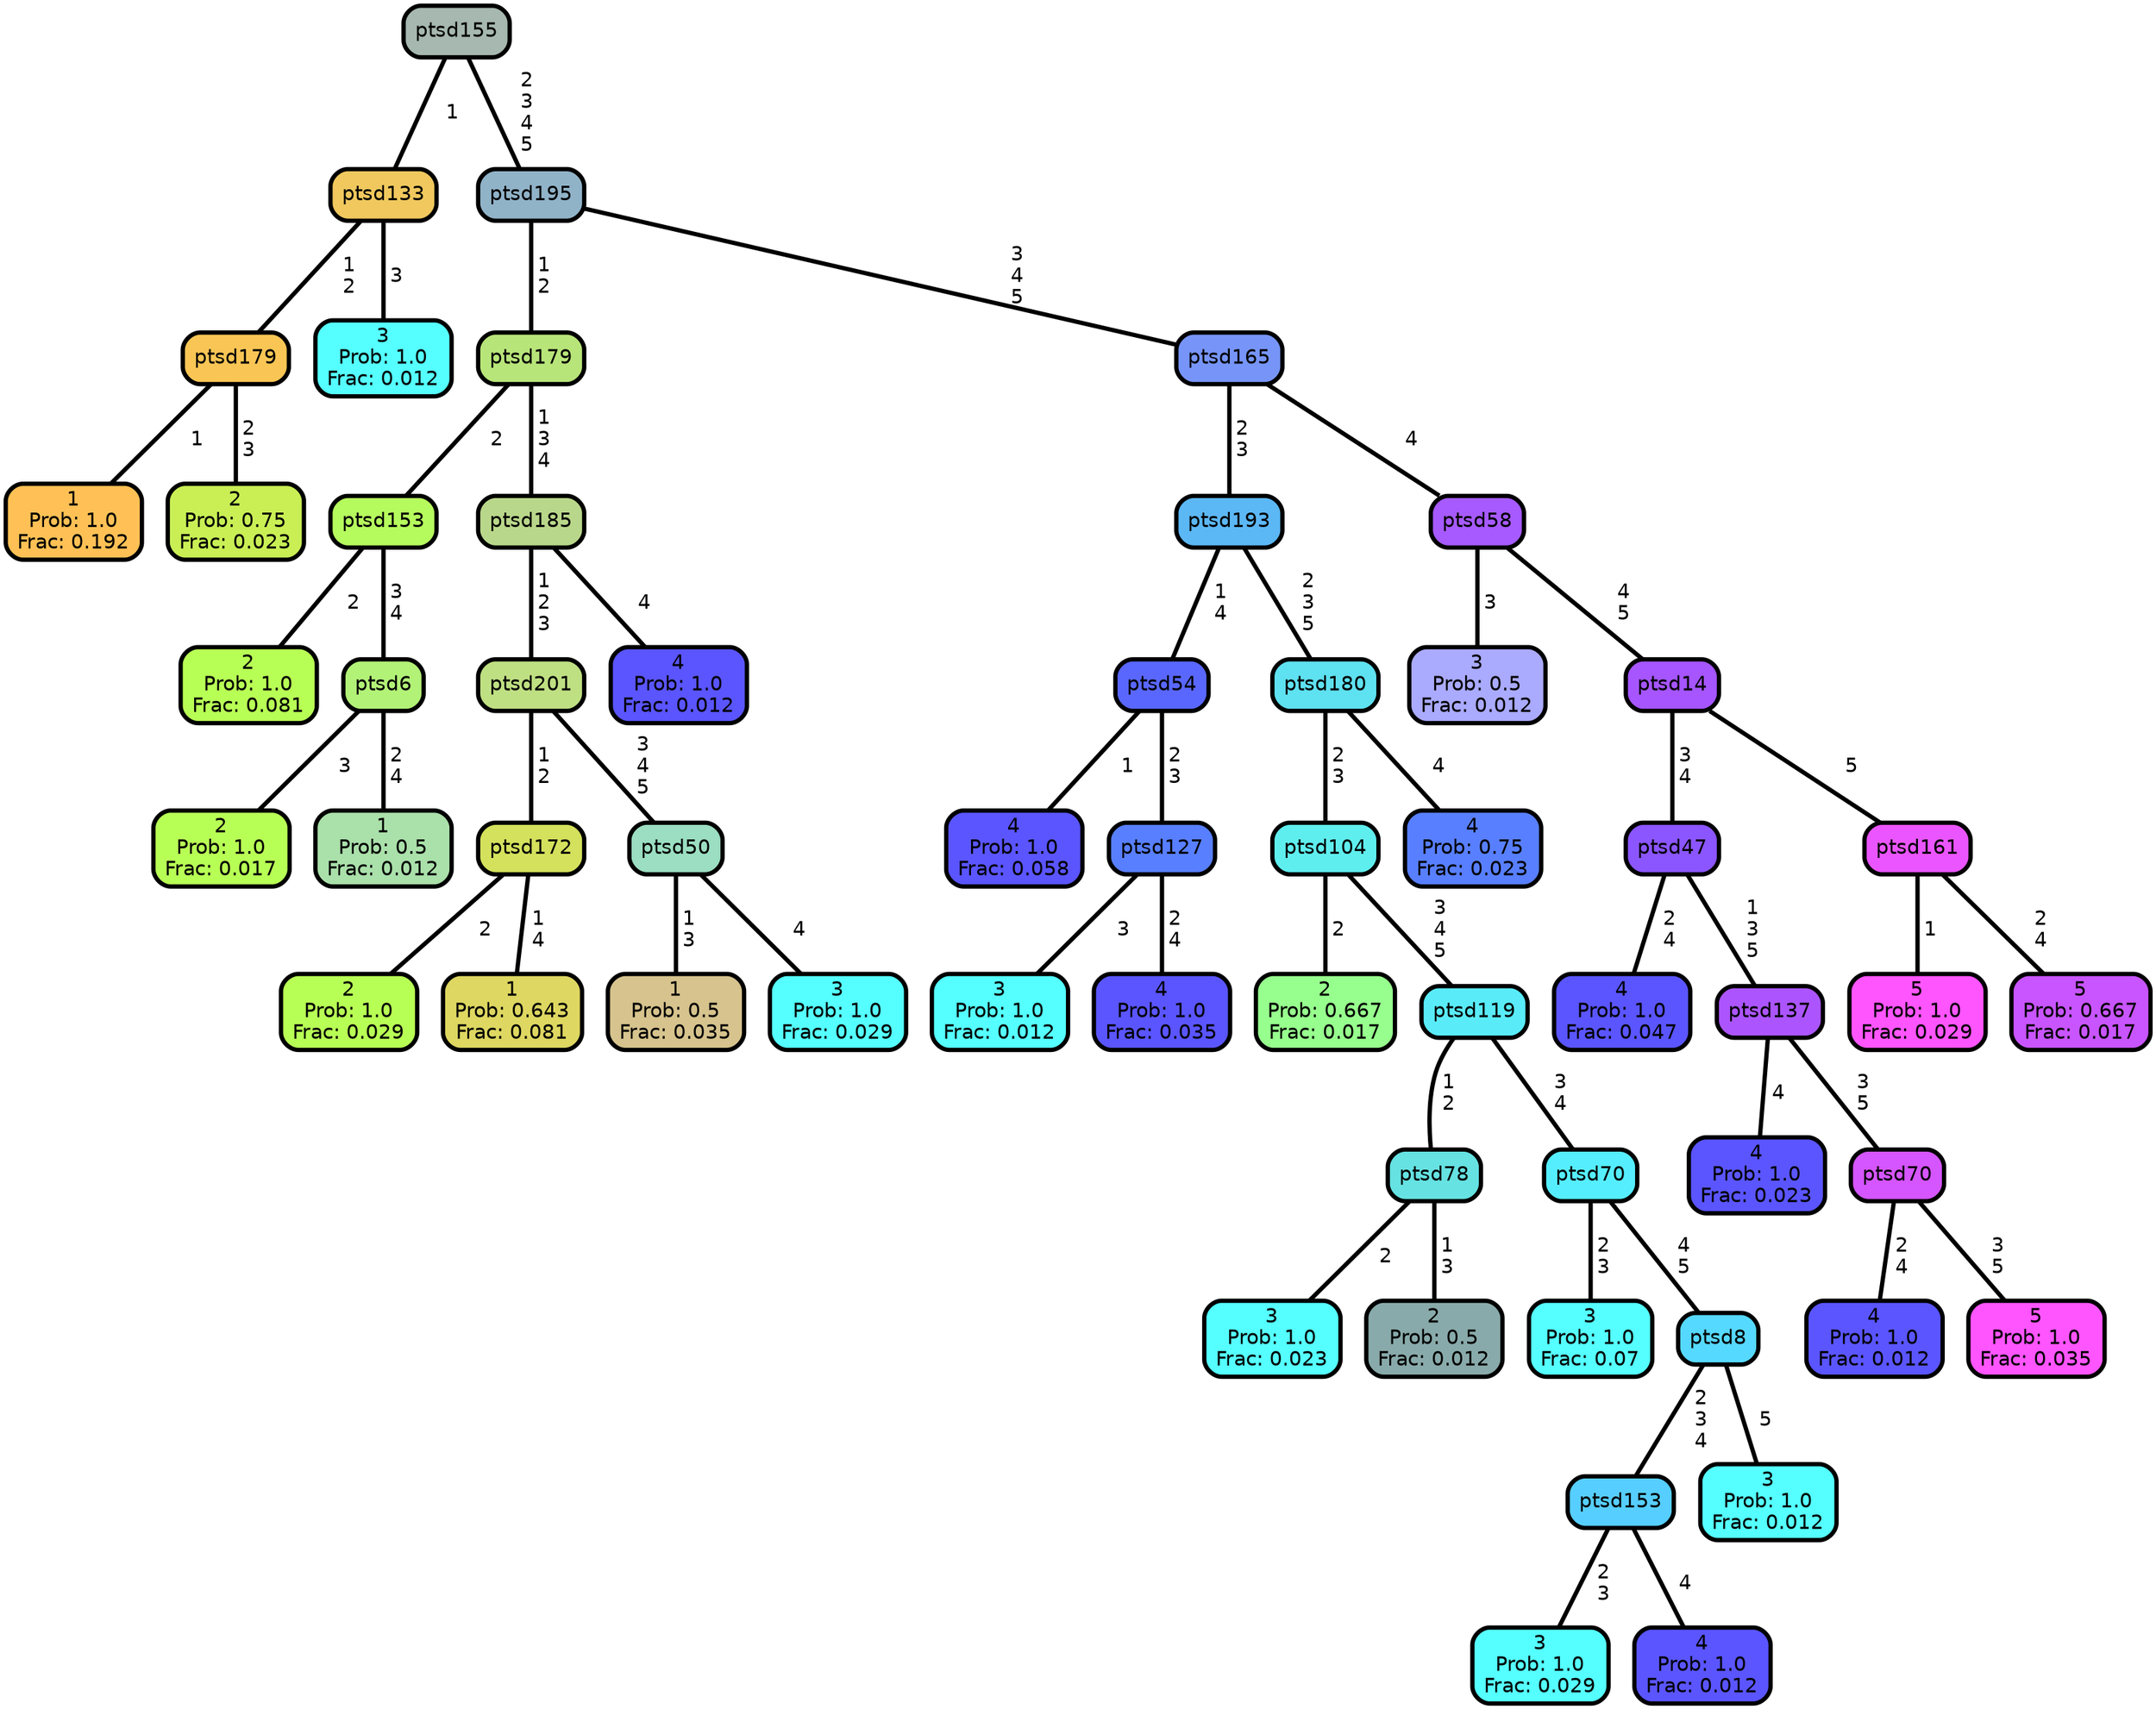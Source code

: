 graph Tree {
node [shape=box, style="filled, rounded",color="black",penwidth="3",fontcolor="black",                 fontname=helvetica] ;
graph [ranksep="0 equally", splines=straight,                 bgcolor=transparent, dpi=200] ;
edge [fontname=helvetica, color=black] ;
0 [label="1
Prob: 1.0
Frac: 0.192", fillcolor="#ffc155"] ;
1 [label="ptsd179", fillcolor="#f9c655"] ;
2 [label="2
Prob: 0.75
Frac: 0.023", fillcolor="#c9ef55"] ;
3 [label="ptsd133", fillcolor="#f0c85d"] ;
4 [label="3
Prob: 1.0
Frac: 0.012", fillcolor="#55ffff"] ;
5 [label="ptsd155", fillcolor="#a6b8af"] ;
6 [label="2
Prob: 1.0
Frac: 0.081", fillcolor="#b8ff55"] ;
7 [label="ptsd153", fillcolor="#b6fb5d"] ;
8 [label="2
Prob: 1.0
Frac: 0.017", fillcolor="#b8ff55"] ;
9 [label="ptsd6", fillcolor="#b2f277"] ;
10 [label="1
Prob: 0.5
Frac: 0.012", fillcolor="#aae0aa"] ;
11 [label="ptsd179", fillcolor="#b8e579"] ;
12 [label="2
Prob: 1.0
Frac: 0.029", fillcolor="#b8ff55"] ;
13 [label="ptsd172", fillcolor="#d4e15d"] ;
14 [label="1
Prob: 0.643
Frac: 0.081", fillcolor="#ded761"] ;
15 [label="ptsd201", fillcolor="#bfe082"] ;
16 [label="1
Prob: 0.5
Frac: 0.035", fillcolor="#d6c38d"] ;
17 [label="ptsd50", fillcolor="#9bdec1"] ;
18 [label="3
Prob: 1.0
Frac: 0.029", fillcolor="#55ffff"] ;
19 [label="ptsd185", fillcolor="#b9d78a"] ;
20 [label="4
Prob: 1.0
Frac: 0.012", fillcolor="#5a55ff"] ;
21 [label="ptsd195", fillcolor="#90b3c8"] ;
22 [label="4
Prob: 1.0
Frac: 0.058", fillcolor="#5a55ff"] ;
23 [label="ptsd54", fillcolor="#5967ff"] ;
24 [label="3
Prob: 1.0
Frac: 0.012", fillcolor="#55ffff"] ;
25 [label="ptsd127", fillcolor="#587fff"] ;
26 [label="4
Prob: 1.0
Frac: 0.035", fillcolor="#5a55ff"] ;
27 [label="ptsd193", fillcolor="#5cb7f5"] ;
28 [label="2
Prob: 0.667
Frac: 0.017", fillcolor="#97ff8d"] ;
29 [label="ptsd104", fillcolor="#5feeee"] ;
30 [label="3
Prob: 1.0
Frac: 0.023", fillcolor="#55ffff"] ;
31 [label="ptsd78", fillcolor="#66e2e2"] ;
32 [label="2
Prob: 0.5
Frac: 0.012", fillcolor="#89aaaa"] ;
33 [label="ptsd119", fillcolor="#59ecf8"] ;
34 [label="3
Prob: 1.0
Frac: 0.07", fillcolor="#55ffff"] ;
35 [label="ptsd70", fillcolor="#55eeff"] ;
36 [label="3
Prob: 1.0
Frac: 0.029", fillcolor="#55ffff"] ;
37 [label="ptsd153", fillcolor="#56ceff"] ;
38 [label="4
Prob: 1.0
Frac: 0.012", fillcolor="#5a55ff"] ;
39 [label="ptsd8", fillcolor="#56d9ff"] ;
40 [label="3
Prob: 1.0
Frac: 0.012", fillcolor="#55ffff"] ;
41 [label="ptsd180", fillcolor="#5ee1f0"] ;
42 [label="4
Prob: 0.75
Frac: 0.023", fillcolor="#587fff"] ;
43 [label="ptsd165", fillcolor="#7795f8"] ;
44 [label="3
Prob: 0.5
Frac: 0.012", fillcolor="#aaaaff"] ;
45 [label="ptsd58", fillcolor="#a65aff"] ;
46 [label="4
Prob: 1.0
Frac: 0.047", fillcolor="#5a55ff"] ;
47 [label="ptsd47", fillcolor="#8b55ff"] ;
48 [label="4
Prob: 1.0
Frac: 0.023", fillcolor="#5a55ff"] ;
49 [label="ptsd137", fillcolor="#ac55ff"] ;
50 [label="4
Prob: 1.0
Frac: 0.012", fillcolor="#5a55ff"] ;
51 [label="ptsd70", fillcolor="#d555ff"] ;
52 [label="5
Prob: 1.0
Frac: 0.035", fillcolor="#ff55ff"] ;
53 [label="ptsd14", fillcolor="#a655ff"] ;
54 [label="5
Prob: 1.0
Frac: 0.029", fillcolor="#ff55ff"] ;
55 [label="ptsd161", fillcolor="#ea55ff"] ;
56 [label="5
Prob: 0.667
Frac: 0.017", fillcolor="#c855ff"] ;
1 -- 0 [label=" 1",penwidth=3] ;
1 -- 2 [label=" 2\n 3",penwidth=3] ;
3 -- 1 [label=" 1\n 2",penwidth=3] ;
3 -- 4 [label=" 3",penwidth=3] ;
5 -- 3 [label=" 1",penwidth=3] ;
5 -- 21 [label=" 2\n 3\n 4\n 5",penwidth=3] ;
7 -- 6 [label=" 2",penwidth=3] ;
7 -- 9 [label=" 3\n 4",penwidth=3] ;
9 -- 8 [label=" 3",penwidth=3] ;
9 -- 10 [label=" 2\n 4",penwidth=3] ;
11 -- 7 [label=" 2",penwidth=3] ;
11 -- 19 [label=" 1\n 3\n 4",penwidth=3] ;
13 -- 12 [label=" 2",penwidth=3] ;
13 -- 14 [label=" 1\n 4",penwidth=3] ;
15 -- 13 [label=" 1\n 2",penwidth=3] ;
15 -- 17 [label=" 3\n 4\n 5",penwidth=3] ;
17 -- 16 [label=" 1\n 3",penwidth=3] ;
17 -- 18 [label=" 4",penwidth=3] ;
19 -- 15 [label=" 1\n 2\n 3",penwidth=3] ;
19 -- 20 [label=" 4",penwidth=3] ;
21 -- 11 [label=" 1\n 2",penwidth=3] ;
21 -- 43 [label=" 3\n 4\n 5",penwidth=3] ;
23 -- 22 [label=" 1",penwidth=3] ;
23 -- 25 [label=" 2\n 3",penwidth=3] ;
25 -- 24 [label=" 3",penwidth=3] ;
25 -- 26 [label=" 2\n 4",penwidth=3] ;
27 -- 23 [label=" 1\n 4",penwidth=3] ;
27 -- 41 [label=" 2\n 3\n 5",penwidth=3] ;
29 -- 28 [label=" 2",penwidth=3] ;
29 -- 33 [label=" 3\n 4\n 5",penwidth=3] ;
31 -- 30 [label=" 2",penwidth=3] ;
31 -- 32 [label=" 1\n 3",penwidth=3] ;
33 -- 31 [label=" 1\n 2",penwidth=3] ;
33 -- 35 [label=" 3\n 4",penwidth=3] ;
35 -- 34 [label=" 2\n 3",penwidth=3] ;
35 -- 39 [label=" 4\n 5",penwidth=3] ;
37 -- 36 [label=" 2\n 3",penwidth=3] ;
37 -- 38 [label=" 4",penwidth=3] ;
39 -- 37 [label=" 2\n 3\n 4",penwidth=3] ;
39 -- 40 [label=" 5",penwidth=3] ;
41 -- 29 [label=" 2\n 3",penwidth=3] ;
41 -- 42 [label=" 4",penwidth=3] ;
43 -- 27 [label=" 2\n 3",penwidth=3] ;
43 -- 45 [label=" 4",penwidth=3] ;
45 -- 44 [label=" 3",penwidth=3] ;
45 -- 53 [label=" 4\n 5",penwidth=3] ;
47 -- 46 [label=" 2\n 4",penwidth=3] ;
47 -- 49 [label=" 1\n 3\n 5",penwidth=3] ;
49 -- 48 [label=" 4",penwidth=3] ;
49 -- 51 [label=" 3\n 5",penwidth=3] ;
51 -- 50 [label=" 2\n 4",penwidth=3] ;
51 -- 52 [label=" 3\n 5",penwidth=3] ;
53 -- 47 [label=" 3\n 4",penwidth=3] ;
53 -- 55 [label=" 5",penwidth=3] ;
55 -- 54 [label=" 1",penwidth=3] ;
55 -- 56 [label=" 2\n 4",penwidth=3] ;
{rank = same;}}